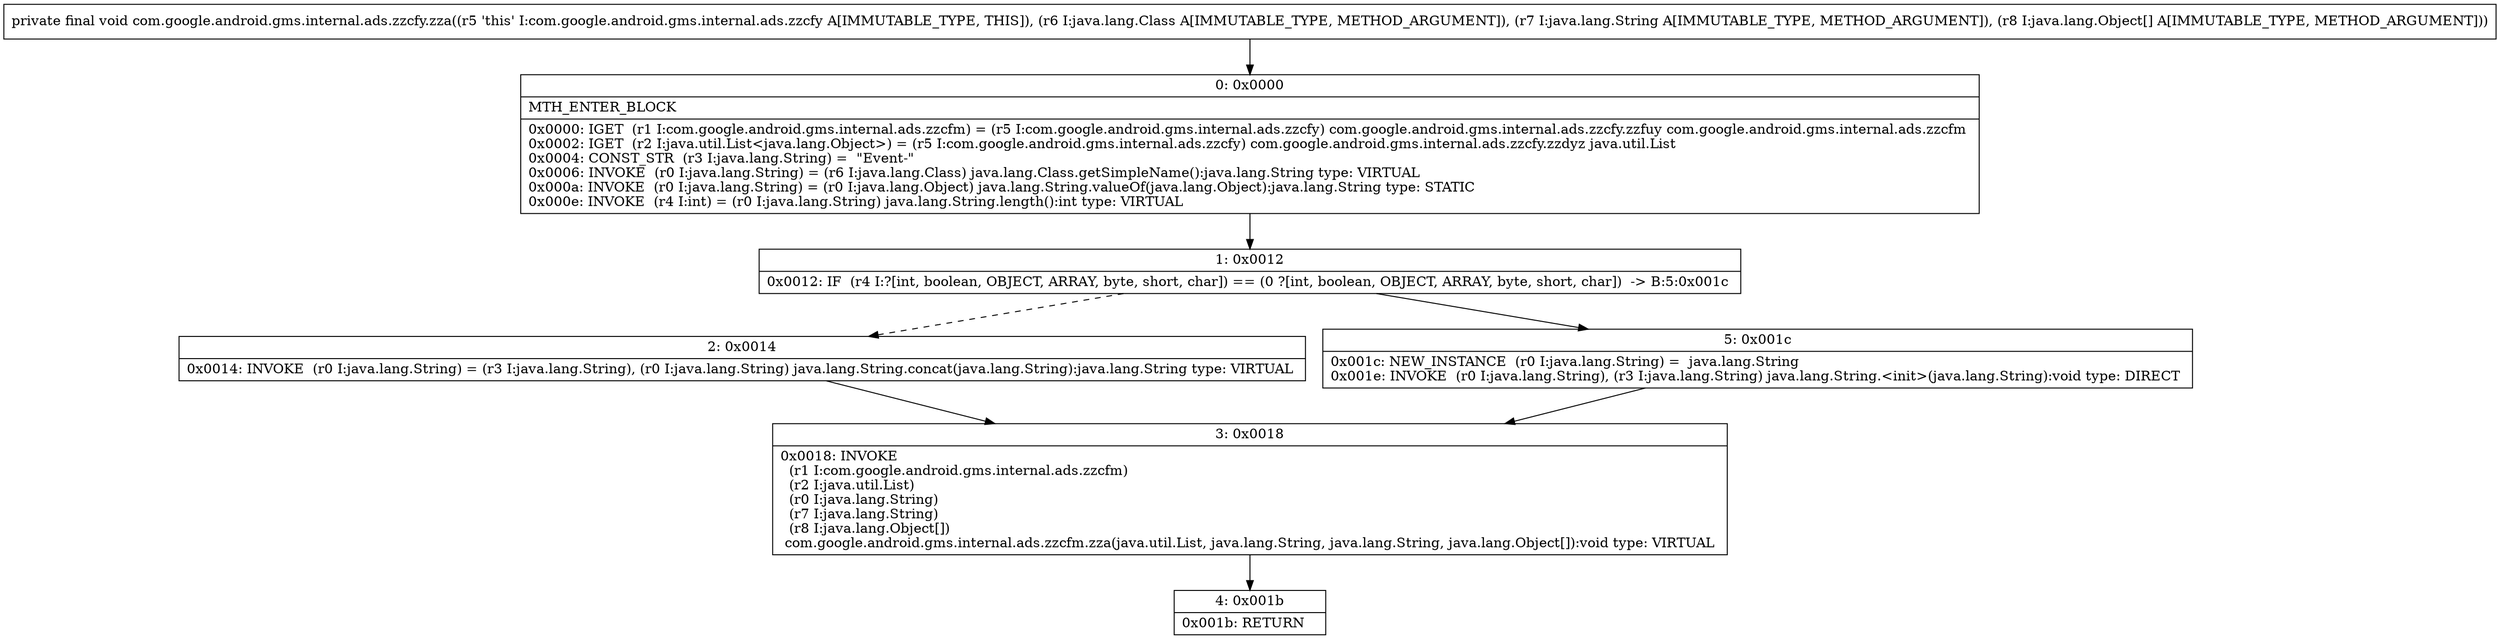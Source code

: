 digraph "CFG forcom.google.android.gms.internal.ads.zzcfy.zza(Ljava\/lang\/Class;Ljava\/lang\/String;[Ljava\/lang\/Object;)V" {
Node_0 [shape=record,label="{0\:\ 0x0000|MTH_ENTER_BLOCK\l|0x0000: IGET  (r1 I:com.google.android.gms.internal.ads.zzcfm) = (r5 I:com.google.android.gms.internal.ads.zzcfy) com.google.android.gms.internal.ads.zzcfy.zzfuy com.google.android.gms.internal.ads.zzcfm \l0x0002: IGET  (r2 I:java.util.List\<java.lang.Object\>) = (r5 I:com.google.android.gms.internal.ads.zzcfy) com.google.android.gms.internal.ads.zzcfy.zzdyz java.util.List \l0x0004: CONST_STR  (r3 I:java.lang.String) =  \"Event\-\" \l0x0006: INVOKE  (r0 I:java.lang.String) = (r6 I:java.lang.Class) java.lang.Class.getSimpleName():java.lang.String type: VIRTUAL \l0x000a: INVOKE  (r0 I:java.lang.String) = (r0 I:java.lang.Object) java.lang.String.valueOf(java.lang.Object):java.lang.String type: STATIC \l0x000e: INVOKE  (r4 I:int) = (r0 I:java.lang.String) java.lang.String.length():int type: VIRTUAL \l}"];
Node_1 [shape=record,label="{1\:\ 0x0012|0x0012: IF  (r4 I:?[int, boolean, OBJECT, ARRAY, byte, short, char]) == (0 ?[int, boolean, OBJECT, ARRAY, byte, short, char])  \-\> B:5:0x001c \l}"];
Node_2 [shape=record,label="{2\:\ 0x0014|0x0014: INVOKE  (r0 I:java.lang.String) = (r3 I:java.lang.String), (r0 I:java.lang.String) java.lang.String.concat(java.lang.String):java.lang.String type: VIRTUAL \l}"];
Node_3 [shape=record,label="{3\:\ 0x0018|0x0018: INVOKE  \l  (r1 I:com.google.android.gms.internal.ads.zzcfm)\l  (r2 I:java.util.List)\l  (r0 I:java.lang.String)\l  (r7 I:java.lang.String)\l  (r8 I:java.lang.Object[])\l com.google.android.gms.internal.ads.zzcfm.zza(java.util.List, java.lang.String, java.lang.String, java.lang.Object[]):void type: VIRTUAL \l}"];
Node_4 [shape=record,label="{4\:\ 0x001b|0x001b: RETURN   \l}"];
Node_5 [shape=record,label="{5\:\ 0x001c|0x001c: NEW_INSTANCE  (r0 I:java.lang.String) =  java.lang.String \l0x001e: INVOKE  (r0 I:java.lang.String), (r3 I:java.lang.String) java.lang.String.\<init\>(java.lang.String):void type: DIRECT \l}"];
MethodNode[shape=record,label="{private final void com.google.android.gms.internal.ads.zzcfy.zza((r5 'this' I:com.google.android.gms.internal.ads.zzcfy A[IMMUTABLE_TYPE, THIS]), (r6 I:java.lang.Class A[IMMUTABLE_TYPE, METHOD_ARGUMENT]), (r7 I:java.lang.String A[IMMUTABLE_TYPE, METHOD_ARGUMENT]), (r8 I:java.lang.Object[] A[IMMUTABLE_TYPE, METHOD_ARGUMENT])) }"];
MethodNode -> Node_0;
Node_0 -> Node_1;
Node_1 -> Node_2[style=dashed];
Node_1 -> Node_5;
Node_2 -> Node_3;
Node_3 -> Node_4;
Node_5 -> Node_3;
}

